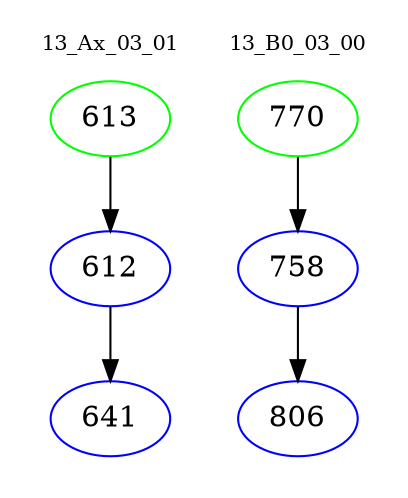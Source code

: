 digraph{
subgraph cluster_0 {
color = white
label = "13_Ax_03_01";
fontsize=10;
T0_613 [label="613", color="green"]
T0_613 -> T0_612 [color="black"]
T0_612 [label="612", color="blue"]
T0_612 -> T0_641 [color="black"]
T0_641 [label="641", color="blue"]
}
subgraph cluster_1 {
color = white
label = "13_B0_03_00";
fontsize=10;
T1_770 [label="770", color="green"]
T1_770 -> T1_758 [color="black"]
T1_758 [label="758", color="blue"]
T1_758 -> T1_806 [color="black"]
T1_806 [label="806", color="blue"]
}
}
